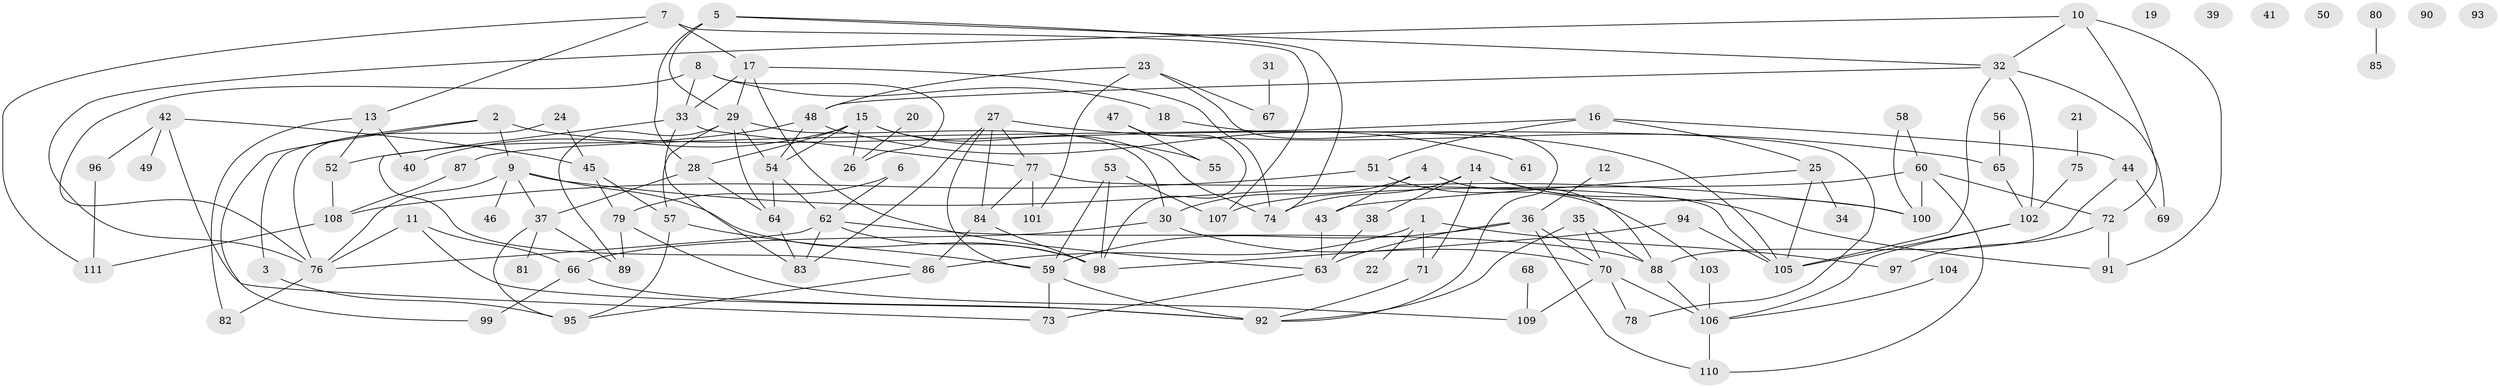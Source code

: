 // Generated by graph-tools (version 1.1) at 2025/49/03/09/25 03:49:07]
// undirected, 111 vertices, 177 edges
graph export_dot {
graph [start="1"]
  node [color=gray90,style=filled];
  1;
  2;
  3;
  4;
  5;
  6;
  7;
  8;
  9;
  10;
  11;
  12;
  13;
  14;
  15;
  16;
  17;
  18;
  19;
  20;
  21;
  22;
  23;
  24;
  25;
  26;
  27;
  28;
  29;
  30;
  31;
  32;
  33;
  34;
  35;
  36;
  37;
  38;
  39;
  40;
  41;
  42;
  43;
  44;
  45;
  46;
  47;
  48;
  49;
  50;
  51;
  52;
  53;
  54;
  55;
  56;
  57;
  58;
  59;
  60;
  61;
  62;
  63;
  64;
  65;
  66;
  67;
  68;
  69;
  70;
  71;
  72;
  73;
  74;
  75;
  76;
  77;
  78;
  79;
  80;
  81;
  82;
  83;
  84;
  85;
  86;
  87;
  88;
  89;
  90;
  91;
  92;
  93;
  94;
  95;
  96;
  97;
  98;
  99;
  100;
  101;
  102;
  103;
  104;
  105;
  106;
  107;
  108;
  109;
  110;
  111;
  1 -- 22;
  1 -- 71;
  1 -- 86;
  1 -- 97;
  2 -- 3;
  2 -- 9;
  2 -- 99;
  2 -- 105;
  3 -- 95;
  4 -- 30;
  4 -- 43;
  4 -- 88;
  5 -- 28;
  5 -- 29;
  5 -- 32;
  5 -- 74;
  6 -- 62;
  6 -- 79;
  7 -- 13;
  7 -- 17;
  7 -- 107;
  7 -- 111;
  8 -- 18;
  8 -- 26;
  8 -- 33;
  8 -- 76;
  9 -- 37;
  9 -- 46;
  9 -- 76;
  9 -- 98;
  9 -- 100;
  10 -- 32;
  10 -- 72;
  10 -- 76;
  10 -- 91;
  11 -- 66;
  11 -- 76;
  11 -- 92;
  12 -- 36;
  13 -- 40;
  13 -- 52;
  13 -- 82;
  14 -- 38;
  14 -- 71;
  14 -- 74;
  14 -- 91;
  14 -- 100;
  15 -- 26;
  15 -- 28;
  15 -- 40;
  15 -- 54;
  15 -- 55;
  15 -- 74;
  16 -- 25;
  16 -- 44;
  16 -- 51;
  16 -- 87;
  17 -- 29;
  17 -- 33;
  17 -- 63;
  17 -- 74;
  18 -- 78;
  20 -- 26;
  21 -- 75;
  23 -- 48;
  23 -- 67;
  23 -- 92;
  23 -- 101;
  24 -- 45;
  24 -- 76;
  25 -- 34;
  25 -- 43;
  25 -- 105;
  27 -- 59;
  27 -- 65;
  27 -- 77;
  27 -- 83;
  27 -- 84;
  28 -- 37;
  28 -- 64;
  29 -- 30;
  29 -- 54;
  29 -- 57;
  29 -- 64;
  29 -- 89;
  30 -- 66;
  30 -- 70;
  31 -- 67;
  32 -- 48;
  32 -- 69;
  32 -- 102;
  32 -- 105;
  33 -- 77;
  33 -- 83;
  33 -- 86;
  35 -- 70;
  35 -- 88;
  35 -- 92;
  36 -- 59;
  36 -- 63;
  36 -- 70;
  36 -- 110;
  37 -- 81;
  37 -- 89;
  37 -- 95;
  38 -- 63;
  42 -- 45;
  42 -- 49;
  42 -- 73;
  42 -- 96;
  43 -- 63;
  44 -- 69;
  44 -- 88;
  45 -- 57;
  45 -- 79;
  47 -- 55;
  47 -- 98;
  48 -- 52;
  48 -- 54;
  48 -- 61;
  51 -- 103;
  51 -- 108;
  52 -- 108;
  53 -- 59;
  53 -- 98;
  53 -- 107;
  54 -- 62;
  54 -- 64;
  56 -- 65;
  57 -- 59;
  57 -- 95;
  58 -- 60;
  58 -- 100;
  59 -- 73;
  59 -- 92;
  60 -- 72;
  60 -- 100;
  60 -- 107;
  60 -- 110;
  62 -- 76;
  62 -- 83;
  62 -- 88;
  62 -- 98;
  63 -- 73;
  64 -- 83;
  65 -- 102;
  66 -- 92;
  66 -- 99;
  68 -- 109;
  70 -- 78;
  70 -- 106;
  70 -- 109;
  71 -- 92;
  72 -- 91;
  72 -- 97;
  75 -- 102;
  76 -- 82;
  77 -- 84;
  77 -- 101;
  77 -- 105;
  79 -- 89;
  79 -- 109;
  80 -- 85;
  84 -- 86;
  84 -- 98;
  86 -- 95;
  87 -- 108;
  88 -- 106;
  94 -- 98;
  94 -- 105;
  96 -- 111;
  102 -- 105;
  102 -- 106;
  103 -- 106;
  104 -- 106;
  106 -- 110;
  108 -- 111;
}
